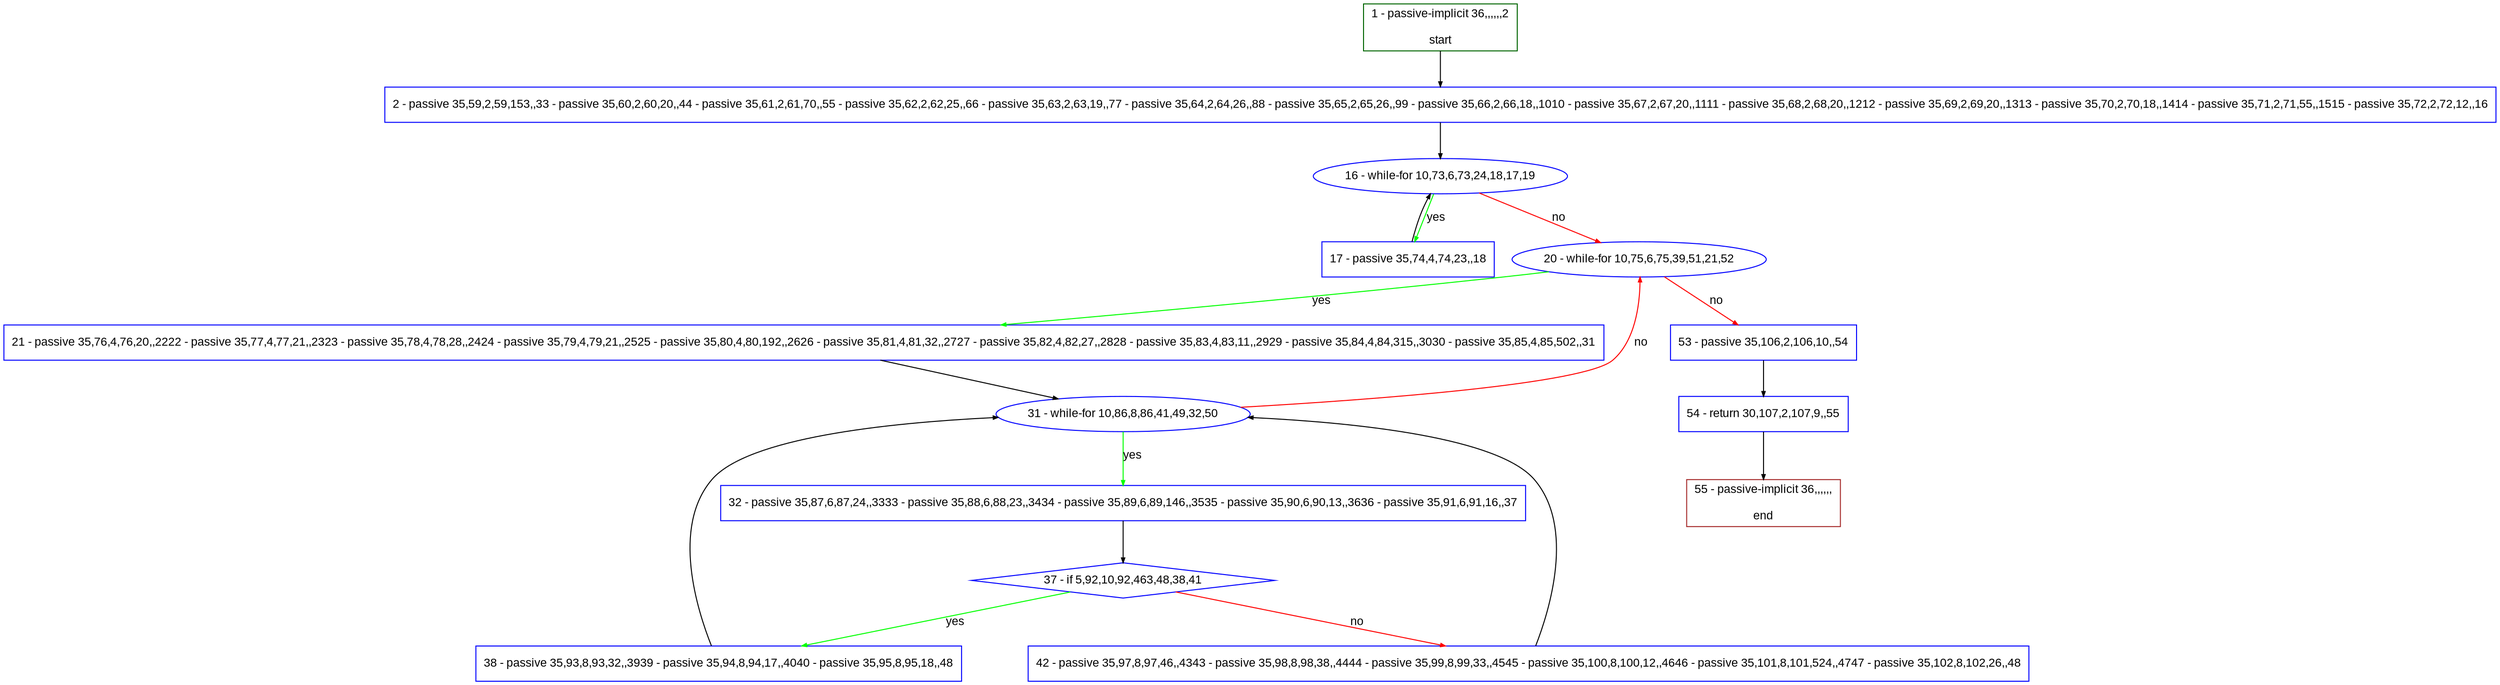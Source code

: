digraph "" {
  graph [pack="true", label="", fontsize="12", packmode="clust", fontname="Arial", fillcolor="#FFFFCC", bgcolor="white", style="rounded,filled", compound="true"];
  node [node_initialized="no", label="", color="grey", fontsize="12", fillcolor="white", fontname="Arial", style="filled", shape="rectangle", compound="true", fixedsize="false"];
  edge [fontcolor="black", arrowhead="normal", arrowtail="none", arrowsize="0.5", ltail="", label="", color="black", fontsize="12", lhead="", fontname="Arial", dir="forward", compound="true"];
  __N1 [label="2 - passive 35,59,2,59,153,,33 - passive 35,60,2,60,20,,44 - passive 35,61,2,61,70,,55 - passive 35,62,2,62,25,,66 - passive 35,63,2,63,19,,77 - passive 35,64,2,64,26,,88 - passive 35,65,2,65,26,,99 - passive 35,66,2,66,18,,1010 - passive 35,67,2,67,20,,1111 - passive 35,68,2,68,20,,1212 - passive 35,69,2,69,20,,1313 - passive 35,70,2,70,18,,1414 - passive 35,71,2,71,55,,1515 - passive 35,72,2,72,12,,16", color="#0000ff", fillcolor="#ffffff", style="filled", shape="box"];
  __N2 [label="1 - passive-implicit 36,,,,,,2\n\nstart", color="#006400", fillcolor="#ffffff", style="filled", shape="box"];
  __N3 [label="16 - while-for 10,73,6,73,24,18,17,19", color="#0000ff", fillcolor="#ffffff", style="filled", shape="oval"];
  __N4 [label="17 - passive 35,74,4,74,23,,18", color="#0000ff", fillcolor="#ffffff", style="filled", shape="box"];
  __N5 [label="20 - while-for 10,75,6,75,39,51,21,52", color="#0000ff", fillcolor="#ffffff", style="filled", shape="oval"];
  __N6 [label="21 - passive 35,76,4,76,20,,2222 - passive 35,77,4,77,21,,2323 - passive 35,78,4,78,28,,2424 - passive 35,79,4,79,21,,2525 - passive 35,80,4,80,192,,2626 - passive 35,81,4,81,32,,2727 - passive 35,82,4,82,27,,2828 - passive 35,83,4,83,11,,2929 - passive 35,84,4,84,315,,3030 - passive 35,85,4,85,502,,31", color="#0000ff", fillcolor="#ffffff", style="filled", shape="box"];
  __N7 [label="53 - passive 35,106,2,106,10,,54", color="#0000ff", fillcolor="#ffffff", style="filled", shape="box"];
  __N8 [label="31 - while-for 10,86,8,86,41,49,32,50", color="#0000ff", fillcolor="#ffffff", style="filled", shape="oval"];
  __N9 [label="32 - passive 35,87,6,87,24,,3333 - passive 35,88,6,88,23,,3434 - passive 35,89,6,89,146,,3535 - passive 35,90,6,90,13,,3636 - passive 35,91,6,91,16,,37", color="#0000ff", fillcolor="#ffffff", style="filled", shape="box"];
  __N10 [label="37 - if 5,92,10,92,463,48,38,41", color="#0000ff", fillcolor="#ffffff", style="filled", shape="diamond"];
  __N11 [label="38 - passive 35,93,8,93,32,,3939 - passive 35,94,8,94,17,,4040 - passive 35,95,8,95,18,,48", color="#0000ff", fillcolor="#ffffff", style="filled", shape="box"];
  __N12 [label="42 - passive 35,97,8,97,46,,4343 - passive 35,98,8,98,38,,4444 - passive 35,99,8,99,33,,4545 - passive 35,100,8,100,12,,4646 - passive 35,101,8,101,524,,4747 - passive 35,102,8,102,26,,48", color="#0000ff", fillcolor="#ffffff", style="filled", shape="box"];
  __N13 [label="54 - return 30,107,2,107,9,,55", color="#0000ff", fillcolor="#ffffff", style="filled", shape="box"];
  __N14 [label="55 - passive-implicit 36,,,,,,\n\nend", color="#a52a2a", fillcolor="#ffffff", style="filled", shape="box"];
  __N2 -> __N1 [arrowhead="normal", arrowtail="none", color="#000000", label="", dir="forward"];
  __N1 -> __N3 [arrowhead="normal", arrowtail="none", color="#000000", label="", dir="forward"];
  __N3 -> __N4 [arrowhead="normal", arrowtail="none", color="#00ff00", label="yes", dir="forward"];
  __N4 -> __N3 [arrowhead="normal", arrowtail="none", color="#000000", label="", dir="forward"];
  __N3 -> __N5 [arrowhead="normal", arrowtail="none", color="#ff0000", label="no", dir="forward"];
  __N5 -> __N6 [arrowhead="normal", arrowtail="none", color="#00ff00", label="yes", dir="forward"];
  __N5 -> __N7 [arrowhead="normal", arrowtail="none", color="#ff0000", label="no", dir="forward"];
  __N6 -> __N8 [arrowhead="normal", arrowtail="none", color="#000000", label="", dir="forward"];
  __N8 -> __N5 [arrowhead="normal", arrowtail="none", color="#ff0000", label="no", dir="forward"];
  __N8 -> __N9 [arrowhead="normal", arrowtail="none", color="#00ff00", label="yes", dir="forward"];
  __N9 -> __N10 [arrowhead="normal", arrowtail="none", color="#000000", label="", dir="forward"];
  __N10 -> __N11 [arrowhead="normal", arrowtail="none", color="#00ff00", label="yes", dir="forward"];
  __N10 -> __N12 [arrowhead="normal", arrowtail="none", color="#ff0000", label="no", dir="forward"];
  __N11 -> __N8 [arrowhead="normal", arrowtail="none", color="#000000", label="", dir="forward"];
  __N12 -> __N8 [arrowhead="normal", arrowtail="none", color="#000000", label="", dir="forward"];
  __N7 -> __N13 [arrowhead="normal", arrowtail="none", color="#000000", label="", dir="forward"];
  __N13 -> __N14 [arrowhead="normal", arrowtail="none", color="#000000", label="", dir="forward"];
}
